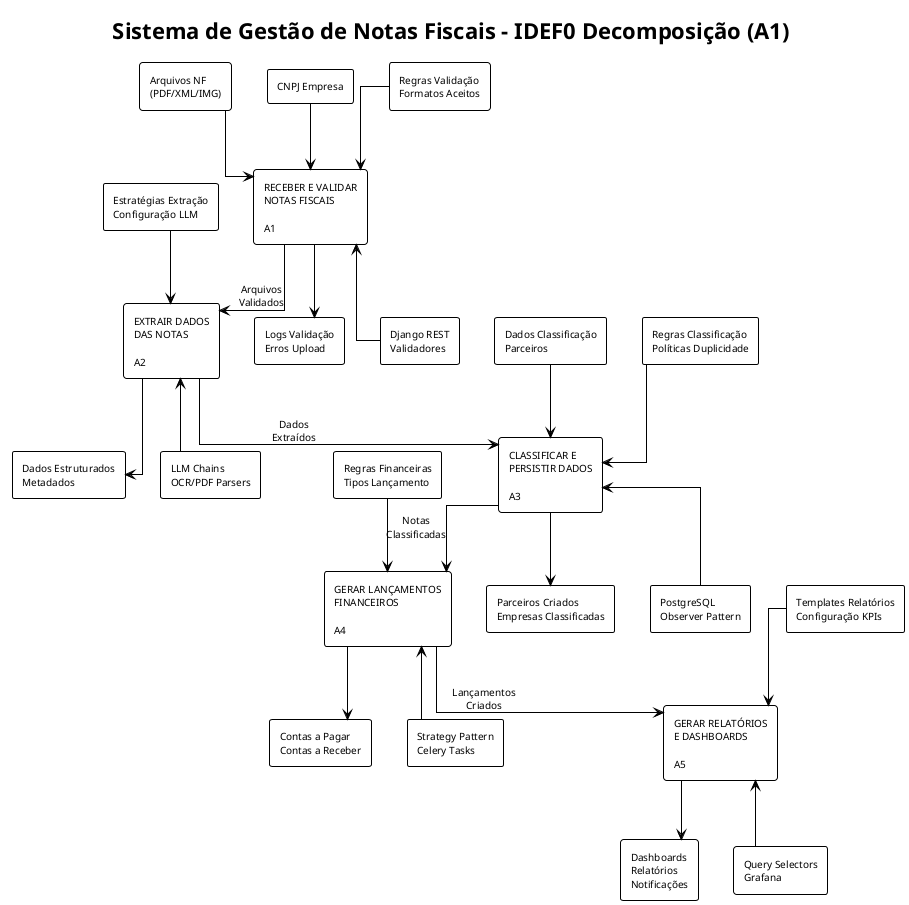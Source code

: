 @startuml IDEF0_GestaoNotas_A1
!theme plain
skinparam backgroundColor white
skinparam defaultFontName Arial
skinparam defaultFontSize 10
skinparam linetype ortho

title Sistema de Gestão de Notas Fiscais - IDEF0 Decomposição (A1)

' Entradas
agent "Arquivos NF\n(PDF/XML/IMG)" as Input1
agent "CNPJ Empresa" as Input2
agent "Dados Classificação\nParceiros" as Input3

' Processos
rectangle "RECEBER E VALIDAR\nNOTAS FISCAIS\n\nA1" as A1
rectangle "EXTRAIR DADOS\nDAS NOTAS\n\nA2" as A2
rectangle "CLASSIFICAR E\nPERSISTIR DADOS\n\nA3" as A3
rectangle "GERAR LANÇAMENTOS\nFINANCEIROS\n\nA4" as A4
rectangle "GERAR RELATÓRIOS\nE DASHBOARDS\n\nA5" as A5

' Controles
agent "Regras Validação\nFormatos Aceitos" as Control1
agent "Estratégias Extração\nConfiguração LLM" as Control2
agent "Regras Classificação\nPolíticas Duplicidade" as Control3
agent "Regras Financeiras\nTipos Lançamento" as Control4
agent "Templates Relatórios\nConfiguração KPIs" as Control5

' Saídas
agent "Logs Validação\nErros Upload" as Output1
agent "Dados Estruturados\nMetadados" as Output2
agent "Parceiros Criados\nEmpresas Classificadas" as Output3
agent "Contas a Pagar\nContas a Receber" as Output4
agent "Dashboards\nRelatórios\nNotificações" as Output5

' Mecanismos
agent "Django REST\nValidadores" as Mech1
agent "LLM Chains\nOCR/PDF Parsers" as Mech2
agent "PostgreSQL\nObserver Pattern" as Mech3
agent "Strategy Pattern\nCelery Tasks" as Mech4
agent "Query Selectors\nGrafana" as Mech5

' Fluxo de dados entre processos
Input1 --> A1
Input2 --> A1
A1 --> A2 : Arquivos\nValidados
A2 --> A3 : Dados\nExtraídos
Input3 --> A3
A3 --> A4 : Notas\nClassificadas
A4 --> A5 : Lançamentos\nCriados

' Controles
Control1 -down-> A1
Control2 -down-> A2
Control3 -down-> A3
Control4 -down-> A4
Control5 -down-> A5

' Saídas
A1 --> Output1
A2 --> Output2
A3 --> Output3
A4 --> Output4
A5 --> Output5

' Mecanismos
Mech1 -up-> A1
Mech2 -up-> A2
Mech3 -up-> A3
Mech4 -up-> A4
Mech5 -up-> A5

@enduml